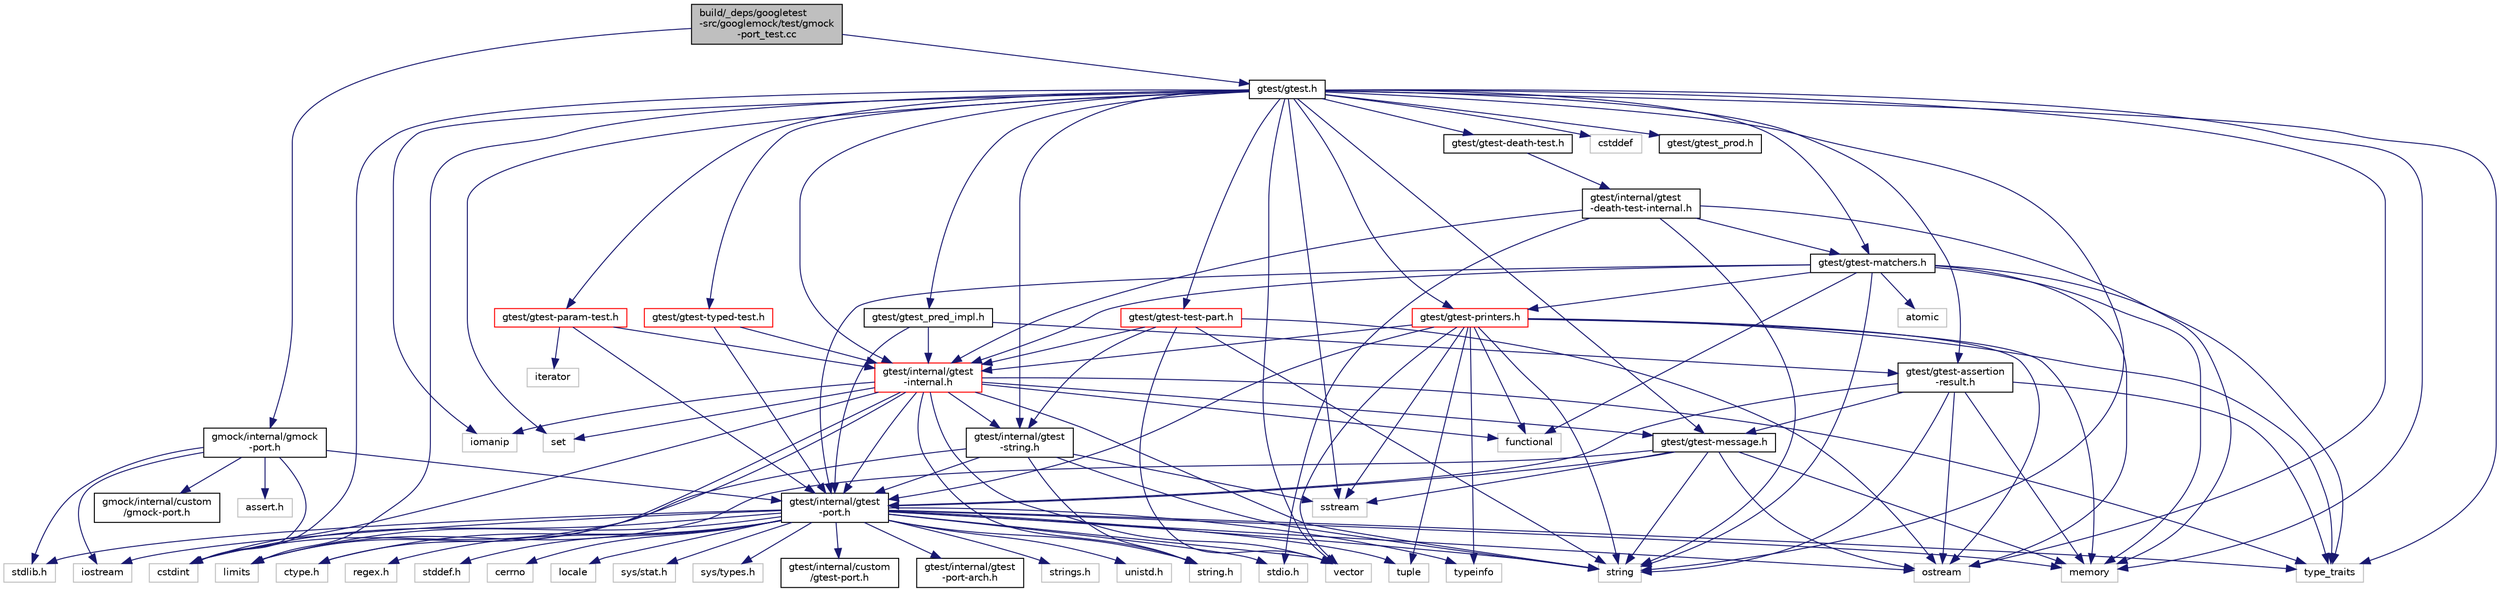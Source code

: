 digraph "build/_deps/googletest-src/googlemock/test/gmock-port_test.cc"
{
 // LATEX_PDF_SIZE
  edge [fontname="Helvetica",fontsize="10",labelfontname="Helvetica",labelfontsize="10"];
  node [fontname="Helvetica",fontsize="10",shape=record];
  Node1 [label="build/_deps/googletest\l-src/googlemock/test/gmock\l-port_test.cc",height=0.2,width=0.4,color="black", fillcolor="grey75", style="filled", fontcolor="black",tooltip=" "];
  Node1 -> Node2 [color="midnightblue",fontsize="10",style="solid"];
  Node2 [label="gmock/internal/gmock\l-port.h",height=0.2,width=0.4,color="black", fillcolor="white", style="filled",URL="$gmock-port_8h.html",tooltip=" "];
  Node2 -> Node3 [color="midnightblue",fontsize="10",style="solid"];
  Node3 [label="assert.h",height=0.2,width=0.4,color="grey75", fillcolor="white", style="filled",tooltip=" "];
  Node2 -> Node4 [color="midnightblue",fontsize="10",style="solid"];
  Node4 [label="stdlib.h",height=0.2,width=0.4,color="grey75", fillcolor="white", style="filled",tooltip=" "];
  Node2 -> Node5 [color="midnightblue",fontsize="10",style="solid"];
  Node5 [label="cstdint",height=0.2,width=0.4,color="grey75", fillcolor="white", style="filled",tooltip=" "];
  Node2 -> Node6 [color="midnightblue",fontsize="10",style="solid"];
  Node6 [label="iostream",height=0.2,width=0.4,color="grey75", fillcolor="white", style="filled",tooltip=" "];
  Node2 -> Node7 [color="midnightblue",fontsize="10",style="solid"];
  Node7 [label="gmock/internal/custom\l/gmock-port.h",height=0.2,width=0.4,color="black", fillcolor="white", style="filled",URL="$custom_2gmock-port_8h.html",tooltip=" "];
  Node2 -> Node8 [color="midnightblue",fontsize="10",style="solid"];
  Node8 [label="gtest/internal/gtest\l-port.h",height=0.2,width=0.4,color="black", fillcolor="white", style="filled",URL="$gtest-port_8h.html",tooltip=" "];
  Node8 -> Node9 [color="midnightblue",fontsize="10",style="solid"];
  Node9 [label="ctype.h",height=0.2,width=0.4,color="grey75", fillcolor="white", style="filled",tooltip=" "];
  Node8 -> Node10 [color="midnightblue",fontsize="10",style="solid"];
  Node10 [label="stddef.h",height=0.2,width=0.4,color="grey75", fillcolor="white", style="filled",tooltip=" "];
  Node8 -> Node11 [color="midnightblue",fontsize="10",style="solid"];
  Node11 [label="stdio.h",height=0.2,width=0.4,color="grey75", fillcolor="white", style="filled",tooltip=" "];
  Node8 -> Node4 [color="midnightblue",fontsize="10",style="solid"];
  Node8 -> Node12 [color="midnightblue",fontsize="10",style="solid"];
  Node12 [label="string.h",height=0.2,width=0.4,color="grey75", fillcolor="white", style="filled",tooltip=" "];
  Node8 -> Node13 [color="midnightblue",fontsize="10",style="solid"];
  Node13 [label="cerrno",height=0.2,width=0.4,color="grey75", fillcolor="white", style="filled",tooltip=" "];
  Node8 -> Node5 [color="midnightblue",fontsize="10",style="solid"];
  Node8 -> Node6 [color="midnightblue",fontsize="10",style="solid"];
  Node8 -> Node14 [color="midnightblue",fontsize="10",style="solid"];
  Node14 [label="limits",height=0.2,width=0.4,color="grey75", fillcolor="white", style="filled",tooltip=" "];
  Node8 -> Node15 [color="midnightblue",fontsize="10",style="solid"];
  Node15 [label="locale",height=0.2,width=0.4,color="grey75", fillcolor="white", style="filled",tooltip=" "];
  Node8 -> Node16 [color="midnightblue",fontsize="10",style="solid"];
  Node16 [label="memory",height=0.2,width=0.4,color="grey75", fillcolor="white", style="filled",tooltip=" "];
  Node8 -> Node17 [color="midnightblue",fontsize="10",style="solid"];
  Node17 [label="ostream",height=0.2,width=0.4,color="grey75", fillcolor="white", style="filled",tooltip=" "];
  Node8 -> Node18 [color="midnightblue",fontsize="10",style="solid"];
  Node18 [label="string",height=0.2,width=0.4,color="grey75", fillcolor="white", style="filled",tooltip=" "];
  Node8 -> Node19 [color="midnightblue",fontsize="10",style="solid"];
  Node19 [label="tuple",height=0.2,width=0.4,color="grey75", fillcolor="white", style="filled",tooltip=" "];
  Node8 -> Node20 [color="midnightblue",fontsize="10",style="solid"];
  Node20 [label="type_traits",height=0.2,width=0.4,color="grey75", fillcolor="white", style="filled",tooltip=" "];
  Node8 -> Node21 [color="midnightblue",fontsize="10",style="solid"];
  Node21 [label="vector",height=0.2,width=0.4,color="grey75", fillcolor="white", style="filled",tooltip=" "];
  Node8 -> Node22 [color="midnightblue",fontsize="10",style="solid"];
  Node22 [label="sys/stat.h",height=0.2,width=0.4,color="grey75", fillcolor="white", style="filled",tooltip=" "];
  Node8 -> Node23 [color="midnightblue",fontsize="10",style="solid"];
  Node23 [label="sys/types.h",height=0.2,width=0.4,color="grey75", fillcolor="white", style="filled",tooltip=" "];
  Node8 -> Node24 [color="midnightblue",fontsize="10",style="solid"];
  Node24 [label="gtest/internal/custom\l/gtest-port.h",height=0.2,width=0.4,color="black", fillcolor="white", style="filled",URL="$custom_2gtest-port_8h.html",tooltip=" "];
  Node8 -> Node25 [color="midnightblue",fontsize="10",style="solid"];
  Node25 [label="gtest/internal/gtest\l-port-arch.h",height=0.2,width=0.4,color="black", fillcolor="white", style="filled",URL="$gtest-port-arch_8h.html",tooltip=" "];
  Node8 -> Node26 [color="midnightblue",fontsize="10",style="solid"];
  Node26 [label="strings.h",height=0.2,width=0.4,color="grey75", fillcolor="white", style="filled",tooltip=" "];
  Node8 -> Node27 [color="midnightblue",fontsize="10",style="solid"];
  Node27 [label="unistd.h",height=0.2,width=0.4,color="grey75", fillcolor="white", style="filled",tooltip=" "];
  Node8 -> Node28 [color="midnightblue",fontsize="10",style="solid"];
  Node28 [label="regex.h",height=0.2,width=0.4,color="grey75", fillcolor="white", style="filled",tooltip=" "];
  Node8 -> Node29 [color="midnightblue",fontsize="10",style="solid"];
  Node29 [label="typeinfo",height=0.2,width=0.4,color="grey75", fillcolor="white", style="filled",tooltip=" "];
  Node1 -> Node30 [color="midnightblue",fontsize="10",style="solid"];
  Node30 [label="gtest/gtest.h",height=0.2,width=0.4,color="black", fillcolor="white", style="filled",URL="$gtest_8h.html",tooltip=" "];
  Node30 -> Node31 [color="midnightblue",fontsize="10",style="solid"];
  Node31 [label="cstddef",height=0.2,width=0.4,color="grey75", fillcolor="white", style="filled",tooltip=" "];
  Node30 -> Node5 [color="midnightblue",fontsize="10",style="solid"];
  Node30 -> Node32 [color="midnightblue",fontsize="10",style="solid"];
  Node32 [label="iomanip",height=0.2,width=0.4,color="grey75", fillcolor="white", style="filled",tooltip=" "];
  Node30 -> Node14 [color="midnightblue",fontsize="10",style="solid"];
  Node30 -> Node16 [color="midnightblue",fontsize="10",style="solid"];
  Node30 -> Node17 [color="midnightblue",fontsize="10",style="solid"];
  Node30 -> Node33 [color="midnightblue",fontsize="10",style="solid"];
  Node33 [label="set",height=0.2,width=0.4,color="grey75", fillcolor="white", style="filled",tooltip=" "];
  Node30 -> Node34 [color="midnightblue",fontsize="10",style="solid"];
  Node34 [label="sstream",height=0.2,width=0.4,color="grey75", fillcolor="white", style="filled",tooltip=" "];
  Node30 -> Node18 [color="midnightblue",fontsize="10",style="solid"];
  Node30 -> Node20 [color="midnightblue",fontsize="10",style="solid"];
  Node30 -> Node21 [color="midnightblue",fontsize="10",style="solid"];
  Node30 -> Node35 [color="midnightblue",fontsize="10",style="solid"];
  Node35 [label="gtest/gtest-assertion\l-result.h",height=0.2,width=0.4,color="black", fillcolor="white", style="filled",URL="$gtest-assertion-result_8h.html",tooltip=" "];
  Node35 -> Node16 [color="midnightblue",fontsize="10",style="solid"];
  Node35 -> Node17 [color="midnightblue",fontsize="10",style="solid"];
  Node35 -> Node18 [color="midnightblue",fontsize="10",style="solid"];
  Node35 -> Node20 [color="midnightblue",fontsize="10",style="solid"];
  Node35 -> Node36 [color="midnightblue",fontsize="10",style="solid"];
  Node36 [label="gtest/gtest-message.h",height=0.2,width=0.4,color="black", fillcolor="white", style="filled",URL="$gtest-message_8h.html",tooltip=" "];
  Node36 -> Node14 [color="midnightblue",fontsize="10",style="solid"];
  Node36 -> Node16 [color="midnightblue",fontsize="10",style="solid"];
  Node36 -> Node17 [color="midnightblue",fontsize="10",style="solid"];
  Node36 -> Node34 [color="midnightblue",fontsize="10",style="solid"];
  Node36 -> Node18 [color="midnightblue",fontsize="10",style="solid"];
  Node36 -> Node8 [color="midnightblue",fontsize="10",style="solid"];
  Node35 -> Node8 [color="midnightblue",fontsize="10",style="solid"];
  Node30 -> Node37 [color="midnightblue",fontsize="10",style="solid"];
  Node37 [label="gtest/gtest-death-test.h",height=0.2,width=0.4,color="black", fillcolor="white", style="filled",URL="$gtest-death-test_8h.html",tooltip=" "];
  Node37 -> Node38 [color="midnightblue",fontsize="10",style="solid"];
  Node38 [label="gtest/internal/gtest\l-death-test-internal.h",height=0.2,width=0.4,color="black", fillcolor="white", style="filled",URL="$gtest-death-test-internal_8h.html",tooltip=" "];
  Node38 -> Node11 [color="midnightblue",fontsize="10",style="solid"];
  Node38 -> Node16 [color="midnightblue",fontsize="10",style="solid"];
  Node38 -> Node18 [color="midnightblue",fontsize="10",style="solid"];
  Node38 -> Node39 [color="midnightblue",fontsize="10",style="solid"];
  Node39 [label="gtest/gtest-matchers.h",height=0.2,width=0.4,color="black", fillcolor="white", style="filled",URL="$gtest-matchers_8h.html",tooltip=" "];
  Node39 -> Node40 [color="midnightblue",fontsize="10",style="solid"];
  Node40 [label="atomic",height=0.2,width=0.4,color="grey75", fillcolor="white", style="filled",tooltip=" "];
  Node39 -> Node41 [color="midnightblue",fontsize="10",style="solid"];
  Node41 [label="functional",height=0.2,width=0.4,color="grey75", fillcolor="white", style="filled",tooltip=" "];
  Node39 -> Node16 [color="midnightblue",fontsize="10",style="solid"];
  Node39 -> Node17 [color="midnightblue",fontsize="10",style="solid"];
  Node39 -> Node18 [color="midnightblue",fontsize="10",style="solid"];
  Node39 -> Node20 [color="midnightblue",fontsize="10",style="solid"];
  Node39 -> Node42 [color="midnightblue",fontsize="10",style="solid"];
  Node42 [label="gtest/gtest-printers.h",height=0.2,width=0.4,color="red", fillcolor="white", style="filled",URL="$gtest-printers_8h.html",tooltip=" "];
  Node42 -> Node41 [color="midnightblue",fontsize="10",style="solid"];
  Node42 -> Node16 [color="midnightblue",fontsize="10",style="solid"];
  Node42 -> Node17 [color="midnightblue",fontsize="10",style="solid"];
  Node42 -> Node34 [color="midnightblue",fontsize="10",style="solid"];
  Node42 -> Node18 [color="midnightblue",fontsize="10",style="solid"];
  Node42 -> Node19 [color="midnightblue",fontsize="10",style="solid"];
  Node42 -> Node20 [color="midnightblue",fontsize="10",style="solid"];
  Node42 -> Node29 [color="midnightblue",fontsize="10",style="solid"];
  Node42 -> Node21 [color="midnightblue",fontsize="10",style="solid"];
  Node42 -> Node44 [color="midnightblue",fontsize="10",style="solid"];
  Node44 [label="gtest/internal/gtest\l-internal.h",height=0.2,width=0.4,color="red", fillcolor="white", style="filled",URL="$gtest-internal_8h.html",tooltip=" "];
  Node44 -> Node8 [color="midnightblue",fontsize="10",style="solid"];
  Node44 -> Node9 [color="midnightblue",fontsize="10",style="solid"];
  Node44 -> Node12 [color="midnightblue",fontsize="10",style="solid"];
  Node44 -> Node5 [color="midnightblue",fontsize="10",style="solid"];
  Node44 -> Node41 [color="midnightblue",fontsize="10",style="solid"];
  Node44 -> Node32 [color="midnightblue",fontsize="10",style="solid"];
  Node44 -> Node14 [color="midnightblue",fontsize="10",style="solid"];
  Node44 -> Node33 [color="midnightblue",fontsize="10",style="solid"];
  Node44 -> Node18 [color="midnightblue",fontsize="10",style="solid"];
  Node44 -> Node20 [color="midnightblue",fontsize="10",style="solid"];
  Node44 -> Node21 [color="midnightblue",fontsize="10",style="solid"];
  Node44 -> Node36 [color="midnightblue",fontsize="10",style="solid"];
  Node44 -> Node48 [color="midnightblue",fontsize="10",style="solid"];
  Node48 [label="gtest/internal/gtest\l-string.h",height=0.2,width=0.4,color="black", fillcolor="white", style="filled",URL="$gtest-string_8h.html",tooltip=" "];
  Node48 -> Node12 [color="midnightblue",fontsize="10",style="solid"];
  Node48 -> Node5 [color="midnightblue",fontsize="10",style="solid"];
  Node48 -> Node34 [color="midnightblue",fontsize="10",style="solid"];
  Node48 -> Node18 [color="midnightblue",fontsize="10",style="solid"];
  Node48 -> Node8 [color="midnightblue",fontsize="10",style="solid"];
  Node42 -> Node8 [color="midnightblue",fontsize="10",style="solid"];
  Node39 -> Node44 [color="midnightblue",fontsize="10",style="solid"];
  Node39 -> Node8 [color="midnightblue",fontsize="10",style="solid"];
  Node38 -> Node44 [color="midnightblue",fontsize="10",style="solid"];
  Node30 -> Node39 [color="midnightblue",fontsize="10",style="solid"];
  Node30 -> Node36 [color="midnightblue",fontsize="10",style="solid"];
  Node30 -> Node51 [color="midnightblue",fontsize="10",style="solid"];
  Node51 [label="gtest/gtest-param-test.h",height=0.2,width=0.4,color="red", fillcolor="white", style="filled",URL="$gtest-param-test_8h.html",tooltip=" "];
  Node51 -> Node52 [color="midnightblue",fontsize="10",style="solid"];
  Node52 [label="iterator",height=0.2,width=0.4,color="grey75", fillcolor="white", style="filled",tooltip=" "];
  Node51 -> Node44 [color="midnightblue",fontsize="10",style="solid"];
  Node51 -> Node8 [color="midnightblue",fontsize="10",style="solid"];
  Node30 -> Node42 [color="midnightblue",fontsize="10",style="solid"];
  Node30 -> Node55 [color="midnightblue",fontsize="10",style="solid"];
  Node55 [label="gtest/gtest-test-part.h",height=0.2,width=0.4,color="red", fillcolor="white", style="filled",URL="$gtest-test-part_8h.html",tooltip=" "];
  Node55 -> Node17 [color="midnightblue",fontsize="10",style="solid"];
  Node55 -> Node18 [color="midnightblue",fontsize="10",style="solid"];
  Node55 -> Node21 [color="midnightblue",fontsize="10",style="solid"];
  Node55 -> Node44 [color="midnightblue",fontsize="10",style="solid"];
  Node55 -> Node48 [color="midnightblue",fontsize="10",style="solid"];
  Node30 -> Node57 [color="midnightblue",fontsize="10",style="solid"];
  Node57 [label="gtest/gtest-typed-test.h",height=0.2,width=0.4,color="red", fillcolor="white", style="filled",URL="$gtest-typed-test_8h.html",tooltip=" "];
  Node57 -> Node44 [color="midnightblue",fontsize="10",style="solid"];
  Node57 -> Node8 [color="midnightblue",fontsize="10",style="solid"];
  Node30 -> Node58 [color="midnightblue",fontsize="10",style="solid"];
  Node58 [label="gtest/gtest_pred_impl.h",height=0.2,width=0.4,color="black", fillcolor="white", style="filled",URL="$gtest__pred__impl_8h.html",tooltip=" "];
  Node58 -> Node35 [color="midnightblue",fontsize="10",style="solid"];
  Node58 -> Node44 [color="midnightblue",fontsize="10",style="solid"];
  Node58 -> Node8 [color="midnightblue",fontsize="10",style="solid"];
  Node30 -> Node59 [color="midnightblue",fontsize="10",style="solid"];
  Node59 [label="gtest/gtest_prod.h",height=0.2,width=0.4,color="black", fillcolor="white", style="filled",URL="$gtest__prod_8h.html",tooltip=" "];
  Node30 -> Node44 [color="midnightblue",fontsize="10",style="solid"];
  Node30 -> Node48 [color="midnightblue",fontsize="10",style="solid"];
}
